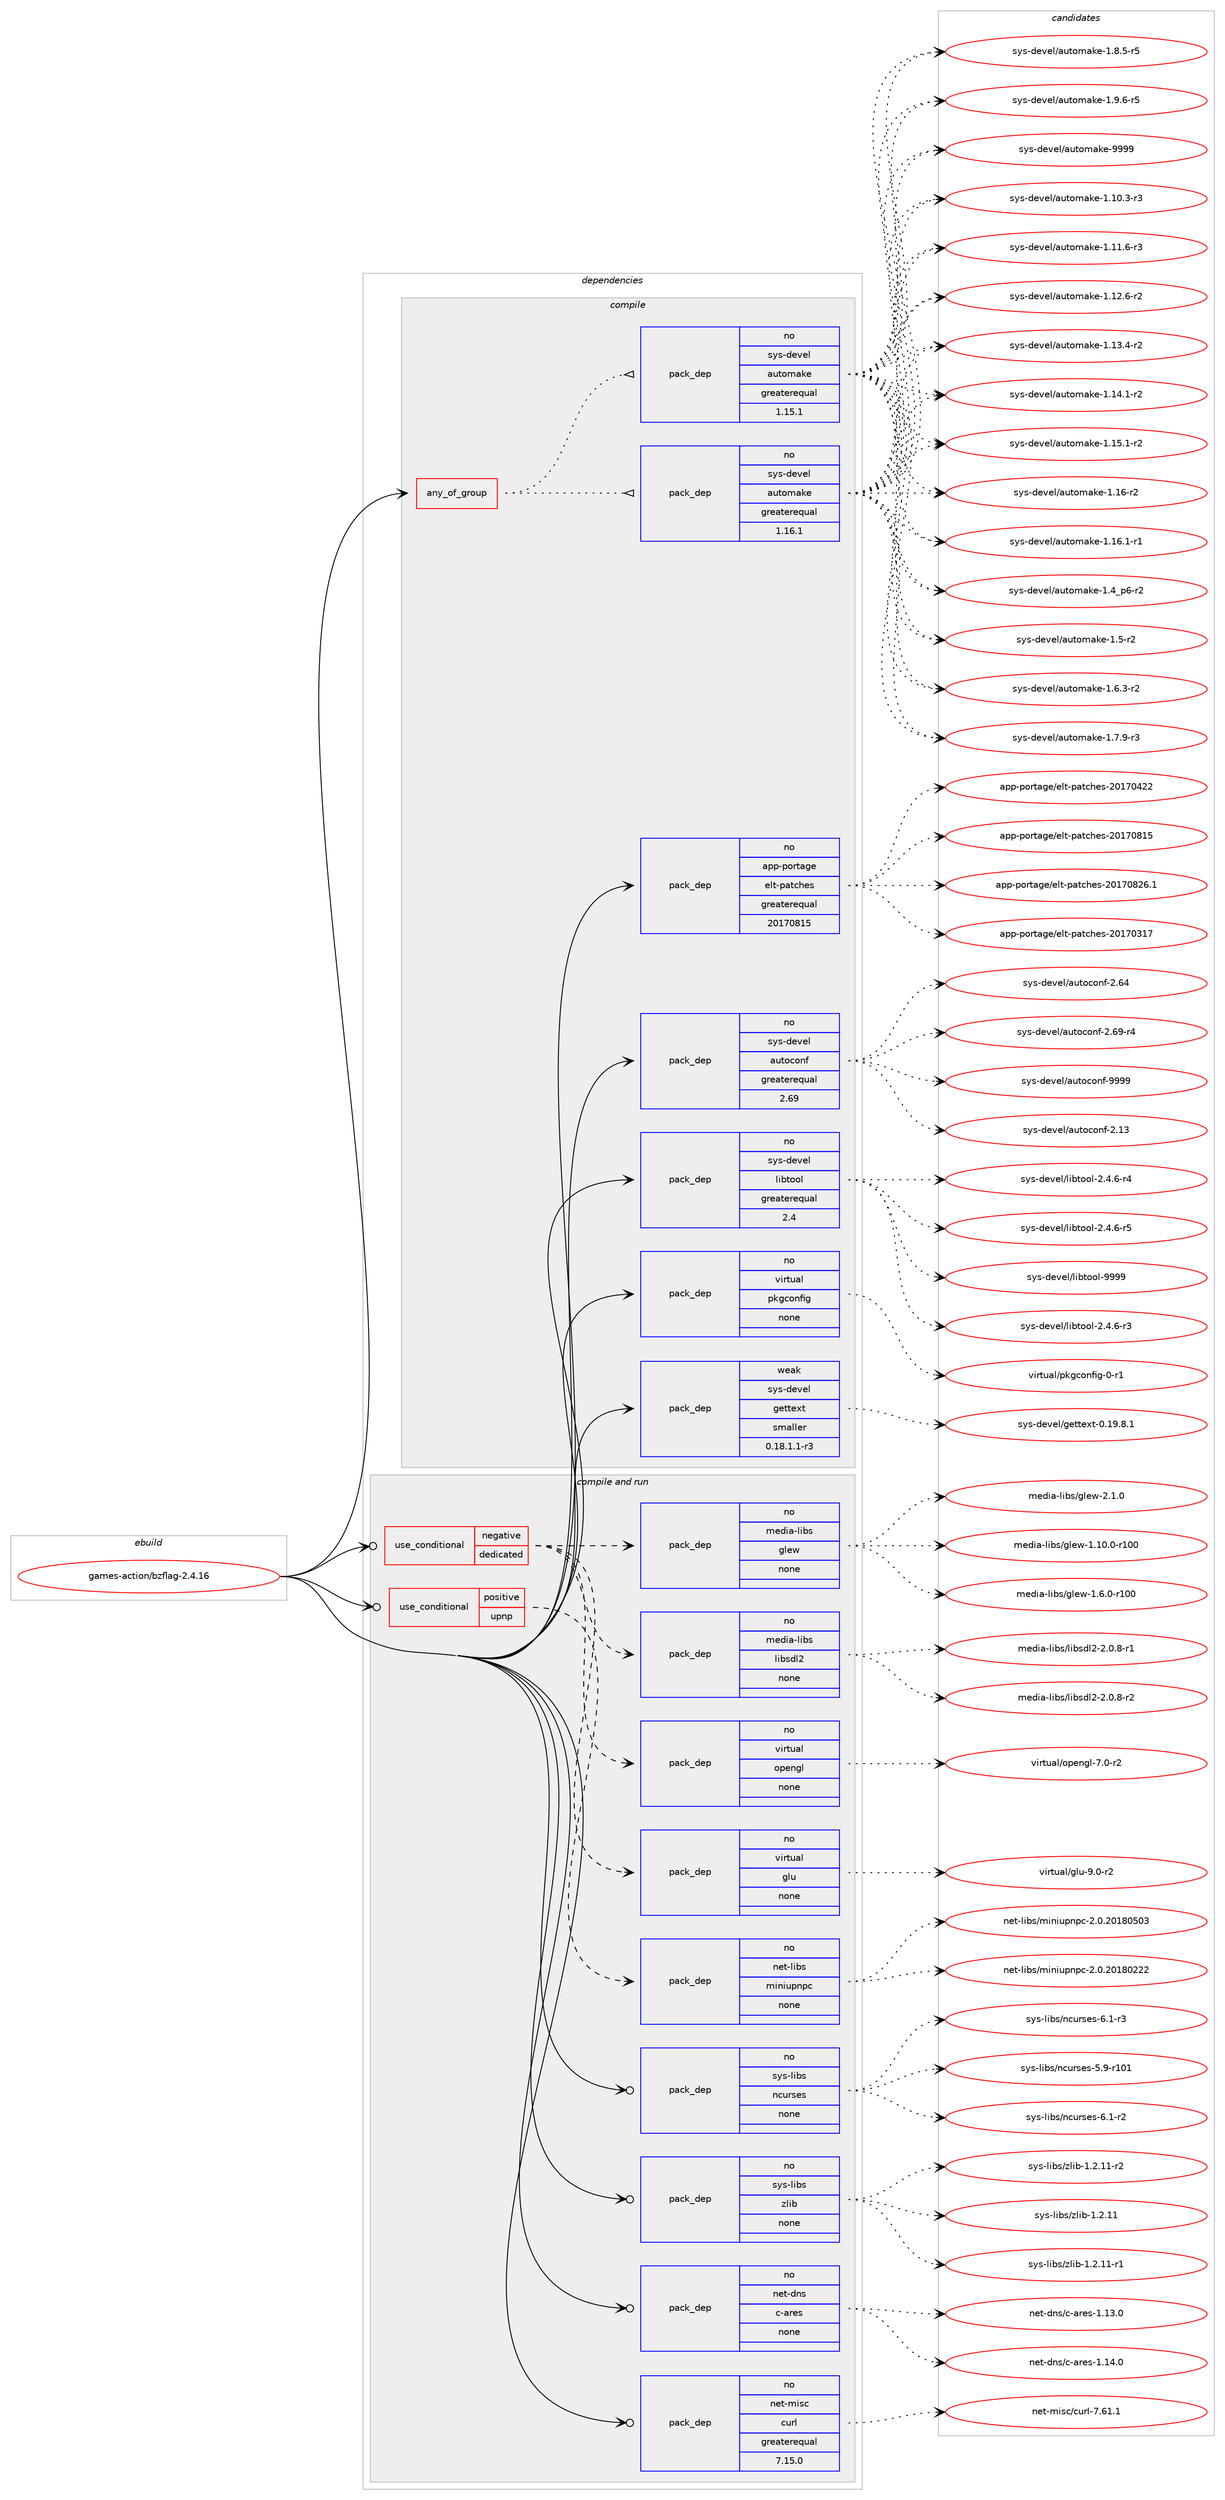 digraph prolog {

# *************
# Graph options
# *************

newrank=true;
concentrate=true;
compound=true;
graph [rankdir=LR,fontname=Helvetica,fontsize=10,ranksep=1.5];#, ranksep=2.5, nodesep=0.2];
edge  [arrowhead=vee];
node  [fontname=Helvetica,fontsize=10];

# **********
# The ebuild
# **********

subgraph cluster_leftcol {
color=gray;
rank=same;
label=<<i>ebuild</i>>;
id [label="games-action/bzflag-2.4.16", color=red, width=4, href="../games-action/bzflag-2.4.16.svg"];
}

# ****************
# The dependencies
# ****************

subgraph cluster_midcol {
color=gray;
label=<<i>dependencies</i>>;
subgraph cluster_compile {
fillcolor="#eeeeee";
style=filled;
label=<<i>compile</i>>;
subgraph any115 {
dependency5439 [label=<<TABLE BORDER="0" CELLBORDER="1" CELLSPACING="0" CELLPADDING="4"><TR><TD CELLPADDING="10">any_of_group</TD></TR></TABLE>>, shape=none, color=red];subgraph pack4140 {
dependency5440 [label=<<TABLE BORDER="0" CELLBORDER="1" CELLSPACING="0" CELLPADDING="4" WIDTH="220"><TR><TD ROWSPAN="6" CELLPADDING="30">pack_dep</TD></TR><TR><TD WIDTH="110">no</TD></TR><TR><TD>sys-devel</TD></TR><TR><TD>automake</TD></TR><TR><TD>greaterequal</TD></TR><TR><TD>1.16.1</TD></TR></TABLE>>, shape=none, color=blue];
}
dependency5439:e -> dependency5440:w [weight=20,style="dotted",arrowhead="oinv"];
subgraph pack4141 {
dependency5441 [label=<<TABLE BORDER="0" CELLBORDER="1" CELLSPACING="0" CELLPADDING="4" WIDTH="220"><TR><TD ROWSPAN="6" CELLPADDING="30">pack_dep</TD></TR><TR><TD WIDTH="110">no</TD></TR><TR><TD>sys-devel</TD></TR><TR><TD>automake</TD></TR><TR><TD>greaterequal</TD></TR><TR><TD>1.15.1</TD></TR></TABLE>>, shape=none, color=blue];
}
dependency5439:e -> dependency5441:w [weight=20,style="dotted",arrowhead="oinv"];
}
id:e -> dependency5439:w [weight=20,style="solid",arrowhead="vee"];
subgraph pack4142 {
dependency5442 [label=<<TABLE BORDER="0" CELLBORDER="1" CELLSPACING="0" CELLPADDING="4" WIDTH="220"><TR><TD ROWSPAN="6" CELLPADDING="30">pack_dep</TD></TR><TR><TD WIDTH="110">no</TD></TR><TR><TD>app-portage</TD></TR><TR><TD>elt-patches</TD></TR><TR><TD>greaterequal</TD></TR><TR><TD>20170815</TD></TR></TABLE>>, shape=none, color=blue];
}
id:e -> dependency5442:w [weight=20,style="solid",arrowhead="vee"];
subgraph pack4143 {
dependency5443 [label=<<TABLE BORDER="0" CELLBORDER="1" CELLSPACING="0" CELLPADDING="4" WIDTH="220"><TR><TD ROWSPAN="6" CELLPADDING="30">pack_dep</TD></TR><TR><TD WIDTH="110">no</TD></TR><TR><TD>sys-devel</TD></TR><TR><TD>autoconf</TD></TR><TR><TD>greaterequal</TD></TR><TR><TD>2.69</TD></TR></TABLE>>, shape=none, color=blue];
}
id:e -> dependency5443:w [weight=20,style="solid",arrowhead="vee"];
subgraph pack4144 {
dependency5444 [label=<<TABLE BORDER="0" CELLBORDER="1" CELLSPACING="0" CELLPADDING="4" WIDTH="220"><TR><TD ROWSPAN="6" CELLPADDING="30">pack_dep</TD></TR><TR><TD WIDTH="110">no</TD></TR><TR><TD>sys-devel</TD></TR><TR><TD>libtool</TD></TR><TR><TD>greaterequal</TD></TR><TR><TD>2.4</TD></TR></TABLE>>, shape=none, color=blue];
}
id:e -> dependency5444:w [weight=20,style="solid",arrowhead="vee"];
subgraph pack4145 {
dependency5445 [label=<<TABLE BORDER="0" CELLBORDER="1" CELLSPACING="0" CELLPADDING="4" WIDTH="220"><TR><TD ROWSPAN="6" CELLPADDING="30">pack_dep</TD></TR><TR><TD WIDTH="110">no</TD></TR><TR><TD>virtual</TD></TR><TR><TD>pkgconfig</TD></TR><TR><TD>none</TD></TR><TR><TD></TD></TR></TABLE>>, shape=none, color=blue];
}
id:e -> dependency5445:w [weight=20,style="solid",arrowhead="vee"];
subgraph pack4146 {
dependency5446 [label=<<TABLE BORDER="0" CELLBORDER="1" CELLSPACING="0" CELLPADDING="4" WIDTH="220"><TR><TD ROWSPAN="6" CELLPADDING="30">pack_dep</TD></TR><TR><TD WIDTH="110">weak</TD></TR><TR><TD>sys-devel</TD></TR><TR><TD>gettext</TD></TR><TR><TD>smaller</TD></TR><TR><TD>0.18.1.1-r3</TD></TR></TABLE>>, shape=none, color=blue];
}
id:e -> dependency5446:w [weight=20,style="solid",arrowhead="vee"];
}
subgraph cluster_compileandrun {
fillcolor="#eeeeee";
style=filled;
label=<<i>compile and run</i>>;
subgraph cond1176 {
dependency5447 [label=<<TABLE BORDER="0" CELLBORDER="1" CELLSPACING="0" CELLPADDING="4"><TR><TD ROWSPAN="3" CELLPADDING="10">use_conditional</TD></TR><TR><TD>negative</TD></TR><TR><TD>dedicated</TD></TR></TABLE>>, shape=none, color=red];
subgraph pack4147 {
dependency5448 [label=<<TABLE BORDER="0" CELLBORDER="1" CELLSPACING="0" CELLPADDING="4" WIDTH="220"><TR><TD ROWSPAN="6" CELLPADDING="30">pack_dep</TD></TR><TR><TD WIDTH="110">no</TD></TR><TR><TD>media-libs</TD></TR><TR><TD>libsdl2</TD></TR><TR><TD>none</TD></TR><TR><TD></TD></TR></TABLE>>, shape=none, color=blue];
}
dependency5447:e -> dependency5448:w [weight=20,style="dashed",arrowhead="vee"];
subgraph pack4148 {
dependency5449 [label=<<TABLE BORDER="0" CELLBORDER="1" CELLSPACING="0" CELLPADDING="4" WIDTH="220"><TR><TD ROWSPAN="6" CELLPADDING="30">pack_dep</TD></TR><TR><TD WIDTH="110">no</TD></TR><TR><TD>media-libs</TD></TR><TR><TD>glew</TD></TR><TR><TD>none</TD></TR><TR><TD></TD></TR></TABLE>>, shape=none, color=blue];
}
dependency5447:e -> dependency5449:w [weight=20,style="dashed",arrowhead="vee"];
subgraph pack4149 {
dependency5450 [label=<<TABLE BORDER="0" CELLBORDER="1" CELLSPACING="0" CELLPADDING="4" WIDTH="220"><TR><TD ROWSPAN="6" CELLPADDING="30">pack_dep</TD></TR><TR><TD WIDTH="110">no</TD></TR><TR><TD>virtual</TD></TR><TR><TD>glu</TD></TR><TR><TD>none</TD></TR><TR><TD></TD></TR></TABLE>>, shape=none, color=blue];
}
dependency5447:e -> dependency5450:w [weight=20,style="dashed",arrowhead="vee"];
subgraph pack4150 {
dependency5451 [label=<<TABLE BORDER="0" CELLBORDER="1" CELLSPACING="0" CELLPADDING="4" WIDTH="220"><TR><TD ROWSPAN="6" CELLPADDING="30">pack_dep</TD></TR><TR><TD WIDTH="110">no</TD></TR><TR><TD>virtual</TD></TR><TR><TD>opengl</TD></TR><TR><TD>none</TD></TR><TR><TD></TD></TR></TABLE>>, shape=none, color=blue];
}
dependency5447:e -> dependency5451:w [weight=20,style="dashed",arrowhead="vee"];
}
id:e -> dependency5447:w [weight=20,style="solid",arrowhead="odotvee"];
subgraph cond1177 {
dependency5452 [label=<<TABLE BORDER="0" CELLBORDER="1" CELLSPACING="0" CELLPADDING="4"><TR><TD ROWSPAN="3" CELLPADDING="10">use_conditional</TD></TR><TR><TD>positive</TD></TR><TR><TD>upnp</TD></TR></TABLE>>, shape=none, color=red];
subgraph pack4151 {
dependency5453 [label=<<TABLE BORDER="0" CELLBORDER="1" CELLSPACING="0" CELLPADDING="4" WIDTH="220"><TR><TD ROWSPAN="6" CELLPADDING="30">pack_dep</TD></TR><TR><TD WIDTH="110">no</TD></TR><TR><TD>net-libs</TD></TR><TR><TD>miniupnpc</TD></TR><TR><TD>none</TD></TR><TR><TD></TD></TR></TABLE>>, shape=none, color=blue];
}
dependency5452:e -> dependency5453:w [weight=20,style="dashed",arrowhead="vee"];
}
id:e -> dependency5452:w [weight=20,style="solid",arrowhead="odotvee"];
subgraph pack4152 {
dependency5454 [label=<<TABLE BORDER="0" CELLBORDER="1" CELLSPACING="0" CELLPADDING="4" WIDTH="220"><TR><TD ROWSPAN="6" CELLPADDING="30">pack_dep</TD></TR><TR><TD WIDTH="110">no</TD></TR><TR><TD>net-dns</TD></TR><TR><TD>c-ares</TD></TR><TR><TD>none</TD></TR><TR><TD></TD></TR></TABLE>>, shape=none, color=blue];
}
id:e -> dependency5454:w [weight=20,style="solid",arrowhead="odotvee"];
subgraph pack4153 {
dependency5455 [label=<<TABLE BORDER="0" CELLBORDER="1" CELLSPACING="0" CELLPADDING="4" WIDTH="220"><TR><TD ROWSPAN="6" CELLPADDING="30">pack_dep</TD></TR><TR><TD WIDTH="110">no</TD></TR><TR><TD>net-misc</TD></TR><TR><TD>curl</TD></TR><TR><TD>greaterequal</TD></TR><TR><TD>7.15.0</TD></TR></TABLE>>, shape=none, color=blue];
}
id:e -> dependency5455:w [weight=20,style="solid",arrowhead="odotvee"];
subgraph pack4154 {
dependency5456 [label=<<TABLE BORDER="0" CELLBORDER="1" CELLSPACING="0" CELLPADDING="4" WIDTH="220"><TR><TD ROWSPAN="6" CELLPADDING="30">pack_dep</TD></TR><TR><TD WIDTH="110">no</TD></TR><TR><TD>sys-libs</TD></TR><TR><TD>ncurses</TD></TR><TR><TD>none</TD></TR><TR><TD></TD></TR></TABLE>>, shape=none, color=blue];
}
id:e -> dependency5456:w [weight=20,style="solid",arrowhead="odotvee"];
subgraph pack4155 {
dependency5457 [label=<<TABLE BORDER="0" CELLBORDER="1" CELLSPACING="0" CELLPADDING="4" WIDTH="220"><TR><TD ROWSPAN="6" CELLPADDING="30">pack_dep</TD></TR><TR><TD WIDTH="110">no</TD></TR><TR><TD>sys-libs</TD></TR><TR><TD>zlib</TD></TR><TR><TD>none</TD></TR><TR><TD></TD></TR></TABLE>>, shape=none, color=blue];
}
id:e -> dependency5457:w [weight=20,style="solid",arrowhead="odotvee"];
}
subgraph cluster_run {
fillcolor="#eeeeee";
style=filled;
label=<<i>run</i>>;
}
}

# **************
# The candidates
# **************

subgraph cluster_choices {
rank=same;
color=gray;
label=<<i>candidates</i>>;

subgraph choice4140 {
color=black;
nodesep=1;
choice11512111545100101118101108479711711611110997107101454946494846514511451 [label="sys-devel/automake-1.10.3-r3", color=red, width=4,href="../sys-devel/automake-1.10.3-r3.svg"];
choice11512111545100101118101108479711711611110997107101454946494946544511451 [label="sys-devel/automake-1.11.6-r3", color=red, width=4,href="../sys-devel/automake-1.11.6-r3.svg"];
choice11512111545100101118101108479711711611110997107101454946495046544511450 [label="sys-devel/automake-1.12.6-r2", color=red, width=4,href="../sys-devel/automake-1.12.6-r2.svg"];
choice11512111545100101118101108479711711611110997107101454946495146524511450 [label="sys-devel/automake-1.13.4-r2", color=red, width=4,href="../sys-devel/automake-1.13.4-r2.svg"];
choice11512111545100101118101108479711711611110997107101454946495246494511450 [label="sys-devel/automake-1.14.1-r2", color=red, width=4,href="../sys-devel/automake-1.14.1-r2.svg"];
choice11512111545100101118101108479711711611110997107101454946495346494511450 [label="sys-devel/automake-1.15.1-r2", color=red, width=4,href="../sys-devel/automake-1.15.1-r2.svg"];
choice1151211154510010111810110847971171161111099710710145494649544511450 [label="sys-devel/automake-1.16-r2", color=red, width=4,href="../sys-devel/automake-1.16-r2.svg"];
choice11512111545100101118101108479711711611110997107101454946495446494511449 [label="sys-devel/automake-1.16.1-r1", color=red, width=4,href="../sys-devel/automake-1.16.1-r1.svg"];
choice115121115451001011181011084797117116111109971071014549465295112544511450 [label="sys-devel/automake-1.4_p6-r2", color=red, width=4,href="../sys-devel/automake-1.4_p6-r2.svg"];
choice11512111545100101118101108479711711611110997107101454946534511450 [label="sys-devel/automake-1.5-r2", color=red, width=4,href="../sys-devel/automake-1.5-r2.svg"];
choice115121115451001011181011084797117116111109971071014549465446514511450 [label="sys-devel/automake-1.6.3-r2", color=red, width=4,href="../sys-devel/automake-1.6.3-r2.svg"];
choice115121115451001011181011084797117116111109971071014549465546574511451 [label="sys-devel/automake-1.7.9-r3", color=red, width=4,href="../sys-devel/automake-1.7.9-r3.svg"];
choice115121115451001011181011084797117116111109971071014549465646534511453 [label="sys-devel/automake-1.8.5-r5", color=red, width=4,href="../sys-devel/automake-1.8.5-r5.svg"];
choice115121115451001011181011084797117116111109971071014549465746544511453 [label="sys-devel/automake-1.9.6-r5", color=red, width=4,href="../sys-devel/automake-1.9.6-r5.svg"];
choice115121115451001011181011084797117116111109971071014557575757 [label="sys-devel/automake-9999", color=red, width=4,href="../sys-devel/automake-9999.svg"];
dependency5440:e -> choice11512111545100101118101108479711711611110997107101454946494846514511451:w [style=dotted,weight="100"];
dependency5440:e -> choice11512111545100101118101108479711711611110997107101454946494946544511451:w [style=dotted,weight="100"];
dependency5440:e -> choice11512111545100101118101108479711711611110997107101454946495046544511450:w [style=dotted,weight="100"];
dependency5440:e -> choice11512111545100101118101108479711711611110997107101454946495146524511450:w [style=dotted,weight="100"];
dependency5440:e -> choice11512111545100101118101108479711711611110997107101454946495246494511450:w [style=dotted,weight="100"];
dependency5440:e -> choice11512111545100101118101108479711711611110997107101454946495346494511450:w [style=dotted,weight="100"];
dependency5440:e -> choice1151211154510010111810110847971171161111099710710145494649544511450:w [style=dotted,weight="100"];
dependency5440:e -> choice11512111545100101118101108479711711611110997107101454946495446494511449:w [style=dotted,weight="100"];
dependency5440:e -> choice115121115451001011181011084797117116111109971071014549465295112544511450:w [style=dotted,weight="100"];
dependency5440:e -> choice11512111545100101118101108479711711611110997107101454946534511450:w [style=dotted,weight="100"];
dependency5440:e -> choice115121115451001011181011084797117116111109971071014549465446514511450:w [style=dotted,weight="100"];
dependency5440:e -> choice115121115451001011181011084797117116111109971071014549465546574511451:w [style=dotted,weight="100"];
dependency5440:e -> choice115121115451001011181011084797117116111109971071014549465646534511453:w [style=dotted,weight="100"];
dependency5440:e -> choice115121115451001011181011084797117116111109971071014549465746544511453:w [style=dotted,weight="100"];
dependency5440:e -> choice115121115451001011181011084797117116111109971071014557575757:w [style=dotted,weight="100"];
}
subgraph choice4141 {
color=black;
nodesep=1;
choice11512111545100101118101108479711711611110997107101454946494846514511451 [label="sys-devel/automake-1.10.3-r3", color=red, width=4,href="../sys-devel/automake-1.10.3-r3.svg"];
choice11512111545100101118101108479711711611110997107101454946494946544511451 [label="sys-devel/automake-1.11.6-r3", color=red, width=4,href="../sys-devel/automake-1.11.6-r3.svg"];
choice11512111545100101118101108479711711611110997107101454946495046544511450 [label="sys-devel/automake-1.12.6-r2", color=red, width=4,href="../sys-devel/automake-1.12.6-r2.svg"];
choice11512111545100101118101108479711711611110997107101454946495146524511450 [label="sys-devel/automake-1.13.4-r2", color=red, width=4,href="../sys-devel/automake-1.13.4-r2.svg"];
choice11512111545100101118101108479711711611110997107101454946495246494511450 [label="sys-devel/automake-1.14.1-r2", color=red, width=4,href="../sys-devel/automake-1.14.1-r2.svg"];
choice11512111545100101118101108479711711611110997107101454946495346494511450 [label="sys-devel/automake-1.15.1-r2", color=red, width=4,href="../sys-devel/automake-1.15.1-r2.svg"];
choice1151211154510010111810110847971171161111099710710145494649544511450 [label="sys-devel/automake-1.16-r2", color=red, width=4,href="../sys-devel/automake-1.16-r2.svg"];
choice11512111545100101118101108479711711611110997107101454946495446494511449 [label="sys-devel/automake-1.16.1-r1", color=red, width=4,href="../sys-devel/automake-1.16.1-r1.svg"];
choice115121115451001011181011084797117116111109971071014549465295112544511450 [label="sys-devel/automake-1.4_p6-r2", color=red, width=4,href="../sys-devel/automake-1.4_p6-r2.svg"];
choice11512111545100101118101108479711711611110997107101454946534511450 [label="sys-devel/automake-1.5-r2", color=red, width=4,href="../sys-devel/automake-1.5-r2.svg"];
choice115121115451001011181011084797117116111109971071014549465446514511450 [label="sys-devel/automake-1.6.3-r2", color=red, width=4,href="../sys-devel/automake-1.6.3-r2.svg"];
choice115121115451001011181011084797117116111109971071014549465546574511451 [label="sys-devel/automake-1.7.9-r3", color=red, width=4,href="../sys-devel/automake-1.7.9-r3.svg"];
choice115121115451001011181011084797117116111109971071014549465646534511453 [label="sys-devel/automake-1.8.5-r5", color=red, width=4,href="../sys-devel/automake-1.8.5-r5.svg"];
choice115121115451001011181011084797117116111109971071014549465746544511453 [label="sys-devel/automake-1.9.6-r5", color=red, width=4,href="../sys-devel/automake-1.9.6-r5.svg"];
choice115121115451001011181011084797117116111109971071014557575757 [label="sys-devel/automake-9999", color=red, width=4,href="../sys-devel/automake-9999.svg"];
dependency5441:e -> choice11512111545100101118101108479711711611110997107101454946494846514511451:w [style=dotted,weight="100"];
dependency5441:e -> choice11512111545100101118101108479711711611110997107101454946494946544511451:w [style=dotted,weight="100"];
dependency5441:e -> choice11512111545100101118101108479711711611110997107101454946495046544511450:w [style=dotted,weight="100"];
dependency5441:e -> choice11512111545100101118101108479711711611110997107101454946495146524511450:w [style=dotted,weight="100"];
dependency5441:e -> choice11512111545100101118101108479711711611110997107101454946495246494511450:w [style=dotted,weight="100"];
dependency5441:e -> choice11512111545100101118101108479711711611110997107101454946495346494511450:w [style=dotted,weight="100"];
dependency5441:e -> choice1151211154510010111810110847971171161111099710710145494649544511450:w [style=dotted,weight="100"];
dependency5441:e -> choice11512111545100101118101108479711711611110997107101454946495446494511449:w [style=dotted,weight="100"];
dependency5441:e -> choice115121115451001011181011084797117116111109971071014549465295112544511450:w [style=dotted,weight="100"];
dependency5441:e -> choice11512111545100101118101108479711711611110997107101454946534511450:w [style=dotted,weight="100"];
dependency5441:e -> choice115121115451001011181011084797117116111109971071014549465446514511450:w [style=dotted,weight="100"];
dependency5441:e -> choice115121115451001011181011084797117116111109971071014549465546574511451:w [style=dotted,weight="100"];
dependency5441:e -> choice115121115451001011181011084797117116111109971071014549465646534511453:w [style=dotted,weight="100"];
dependency5441:e -> choice115121115451001011181011084797117116111109971071014549465746544511453:w [style=dotted,weight="100"];
dependency5441:e -> choice115121115451001011181011084797117116111109971071014557575757:w [style=dotted,weight="100"];
}
subgraph choice4142 {
color=black;
nodesep=1;
choice97112112451121111141169710310147101108116451129711699104101115455048495548514955 [label="app-portage/elt-patches-20170317", color=red, width=4,href="../app-portage/elt-patches-20170317.svg"];
choice97112112451121111141169710310147101108116451129711699104101115455048495548525050 [label="app-portage/elt-patches-20170422", color=red, width=4,href="../app-portage/elt-patches-20170422.svg"];
choice97112112451121111141169710310147101108116451129711699104101115455048495548564953 [label="app-portage/elt-patches-20170815", color=red, width=4,href="../app-portage/elt-patches-20170815.svg"];
choice971121124511211111411697103101471011081164511297116991041011154550484955485650544649 [label="app-portage/elt-patches-20170826.1", color=red, width=4,href="../app-portage/elt-patches-20170826.1.svg"];
dependency5442:e -> choice97112112451121111141169710310147101108116451129711699104101115455048495548514955:w [style=dotted,weight="100"];
dependency5442:e -> choice97112112451121111141169710310147101108116451129711699104101115455048495548525050:w [style=dotted,weight="100"];
dependency5442:e -> choice97112112451121111141169710310147101108116451129711699104101115455048495548564953:w [style=dotted,weight="100"];
dependency5442:e -> choice971121124511211111411697103101471011081164511297116991041011154550484955485650544649:w [style=dotted,weight="100"];
}
subgraph choice4143 {
color=black;
nodesep=1;
choice115121115451001011181011084797117116111991111101024550464951 [label="sys-devel/autoconf-2.13", color=red, width=4,href="../sys-devel/autoconf-2.13.svg"];
choice115121115451001011181011084797117116111991111101024550465452 [label="sys-devel/autoconf-2.64", color=red, width=4,href="../sys-devel/autoconf-2.64.svg"];
choice1151211154510010111810110847971171161119911111010245504654574511452 [label="sys-devel/autoconf-2.69-r4", color=red, width=4,href="../sys-devel/autoconf-2.69-r4.svg"];
choice115121115451001011181011084797117116111991111101024557575757 [label="sys-devel/autoconf-9999", color=red, width=4,href="../sys-devel/autoconf-9999.svg"];
dependency5443:e -> choice115121115451001011181011084797117116111991111101024550464951:w [style=dotted,weight="100"];
dependency5443:e -> choice115121115451001011181011084797117116111991111101024550465452:w [style=dotted,weight="100"];
dependency5443:e -> choice1151211154510010111810110847971171161119911111010245504654574511452:w [style=dotted,weight="100"];
dependency5443:e -> choice115121115451001011181011084797117116111991111101024557575757:w [style=dotted,weight="100"];
}
subgraph choice4144 {
color=black;
nodesep=1;
choice1151211154510010111810110847108105981161111111084550465246544511451 [label="sys-devel/libtool-2.4.6-r3", color=red, width=4,href="../sys-devel/libtool-2.4.6-r3.svg"];
choice1151211154510010111810110847108105981161111111084550465246544511452 [label="sys-devel/libtool-2.4.6-r4", color=red, width=4,href="../sys-devel/libtool-2.4.6-r4.svg"];
choice1151211154510010111810110847108105981161111111084550465246544511453 [label="sys-devel/libtool-2.4.6-r5", color=red, width=4,href="../sys-devel/libtool-2.4.6-r5.svg"];
choice1151211154510010111810110847108105981161111111084557575757 [label="sys-devel/libtool-9999", color=red, width=4,href="../sys-devel/libtool-9999.svg"];
dependency5444:e -> choice1151211154510010111810110847108105981161111111084550465246544511451:w [style=dotted,weight="100"];
dependency5444:e -> choice1151211154510010111810110847108105981161111111084550465246544511452:w [style=dotted,weight="100"];
dependency5444:e -> choice1151211154510010111810110847108105981161111111084550465246544511453:w [style=dotted,weight="100"];
dependency5444:e -> choice1151211154510010111810110847108105981161111111084557575757:w [style=dotted,weight="100"];
}
subgraph choice4145 {
color=black;
nodesep=1;
choice11810511411611797108471121071039911111010210510345484511449 [label="virtual/pkgconfig-0-r1", color=red, width=4,href="../virtual/pkgconfig-0-r1.svg"];
dependency5445:e -> choice11810511411611797108471121071039911111010210510345484511449:w [style=dotted,weight="100"];
}
subgraph choice4146 {
color=black;
nodesep=1;
choice1151211154510010111810110847103101116116101120116454846495746564649 [label="sys-devel/gettext-0.19.8.1", color=red, width=4,href="../sys-devel/gettext-0.19.8.1.svg"];
dependency5446:e -> choice1151211154510010111810110847103101116116101120116454846495746564649:w [style=dotted,weight="100"];
}
subgraph choice4147 {
color=black;
nodesep=1;
choice1091011001059745108105981154710810598115100108504550464846564511449 [label="media-libs/libsdl2-2.0.8-r1", color=red, width=4,href="../media-libs/libsdl2-2.0.8-r1.svg"];
choice1091011001059745108105981154710810598115100108504550464846564511450 [label="media-libs/libsdl2-2.0.8-r2", color=red, width=4,href="../media-libs/libsdl2-2.0.8-r2.svg"];
dependency5448:e -> choice1091011001059745108105981154710810598115100108504550464846564511449:w [style=dotted,weight="100"];
dependency5448:e -> choice1091011001059745108105981154710810598115100108504550464846564511450:w [style=dotted,weight="100"];
}
subgraph choice4148 {
color=black;
nodesep=1;
choice109101100105974510810598115471031081011194549464948464845114494848 [label="media-libs/glew-1.10.0-r100", color=red, width=4,href="../media-libs/glew-1.10.0-r100.svg"];
choice1091011001059745108105981154710310810111945494654464845114494848 [label="media-libs/glew-1.6.0-r100", color=red, width=4,href="../media-libs/glew-1.6.0-r100.svg"];
choice10910110010597451081059811547103108101119455046494648 [label="media-libs/glew-2.1.0", color=red, width=4,href="../media-libs/glew-2.1.0.svg"];
dependency5449:e -> choice109101100105974510810598115471031081011194549464948464845114494848:w [style=dotted,weight="100"];
dependency5449:e -> choice1091011001059745108105981154710310810111945494654464845114494848:w [style=dotted,weight="100"];
dependency5449:e -> choice10910110010597451081059811547103108101119455046494648:w [style=dotted,weight="100"];
}
subgraph choice4149 {
color=black;
nodesep=1;
choice1181051141161179710847103108117455746484511450 [label="virtual/glu-9.0-r2", color=red, width=4,href="../virtual/glu-9.0-r2.svg"];
dependency5450:e -> choice1181051141161179710847103108117455746484511450:w [style=dotted,weight="100"];
}
subgraph choice4150 {
color=black;
nodesep=1;
choice1181051141161179710847111112101110103108455546484511450 [label="virtual/opengl-7.0-r2", color=red, width=4,href="../virtual/opengl-7.0-r2.svg"];
dependency5451:e -> choice1181051141161179710847111112101110103108455546484511450:w [style=dotted,weight="100"];
}
subgraph choice4151 {
color=black;
nodesep=1;
choice1101011164510810598115471091051101051171121101129945504648465048495648505050 [label="net-libs/miniupnpc-2.0.20180222", color=red, width=4,href="../net-libs/miniupnpc-2.0.20180222.svg"];
choice1101011164510810598115471091051101051171121101129945504648465048495648534851 [label="net-libs/miniupnpc-2.0.20180503", color=red, width=4,href="../net-libs/miniupnpc-2.0.20180503.svg"];
dependency5453:e -> choice1101011164510810598115471091051101051171121101129945504648465048495648505050:w [style=dotted,weight="100"];
dependency5453:e -> choice1101011164510810598115471091051101051171121101129945504648465048495648534851:w [style=dotted,weight="100"];
}
subgraph choice4152 {
color=black;
nodesep=1;
choice110101116451001101154799459711410111545494649514648 [label="net-dns/c-ares-1.13.0", color=red, width=4,href="../net-dns/c-ares-1.13.0.svg"];
choice110101116451001101154799459711410111545494649524648 [label="net-dns/c-ares-1.14.0", color=red, width=4,href="../net-dns/c-ares-1.14.0.svg"];
dependency5454:e -> choice110101116451001101154799459711410111545494649514648:w [style=dotted,weight="100"];
dependency5454:e -> choice110101116451001101154799459711410111545494649524648:w [style=dotted,weight="100"];
}
subgraph choice4153 {
color=black;
nodesep=1;
choice1101011164510910511599479911711410845554654494649 [label="net-misc/curl-7.61.1", color=red, width=4,href="../net-misc/curl-7.61.1.svg"];
dependency5455:e -> choice1101011164510910511599479911711410845554654494649:w [style=dotted,weight="100"];
}
subgraph choice4154 {
color=black;
nodesep=1;
choice115121115451081059811547110991171141151011154553465745114494849 [label="sys-libs/ncurses-5.9-r101", color=red, width=4,href="../sys-libs/ncurses-5.9-r101.svg"];
choice11512111545108105981154711099117114115101115455446494511450 [label="sys-libs/ncurses-6.1-r2", color=red, width=4,href="../sys-libs/ncurses-6.1-r2.svg"];
choice11512111545108105981154711099117114115101115455446494511451 [label="sys-libs/ncurses-6.1-r3", color=red, width=4,href="../sys-libs/ncurses-6.1-r3.svg"];
dependency5456:e -> choice115121115451081059811547110991171141151011154553465745114494849:w [style=dotted,weight="100"];
dependency5456:e -> choice11512111545108105981154711099117114115101115455446494511450:w [style=dotted,weight="100"];
dependency5456:e -> choice11512111545108105981154711099117114115101115455446494511451:w [style=dotted,weight="100"];
}
subgraph choice4155 {
color=black;
nodesep=1;
choice1151211154510810598115471221081059845494650464949 [label="sys-libs/zlib-1.2.11", color=red, width=4,href="../sys-libs/zlib-1.2.11.svg"];
choice11512111545108105981154712210810598454946504649494511449 [label="sys-libs/zlib-1.2.11-r1", color=red, width=4,href="../sys-libs/zlib-1.2.11-r1.svg"];
choice11512111545108105981154712210810598454946504649494511450 [label="sys-libs/zlib-1.2.11-r2", color=red, width=4,href="../sys-libs/zlib-1.2.11-r2.svg"];
dependency5457:e -> choice1151211154510810598115471221081059845494650464949:w [style=dotted,weight="100"];
dependency5457:e -> choice11512111545108105981154712210810598454946504649494511449:w [style=dotted,weight="100"];
dependency5457:e -> choice11512111545108105981154712210810598454946504649494511450:w [style=dotted,weight="100"];
}
}

}
